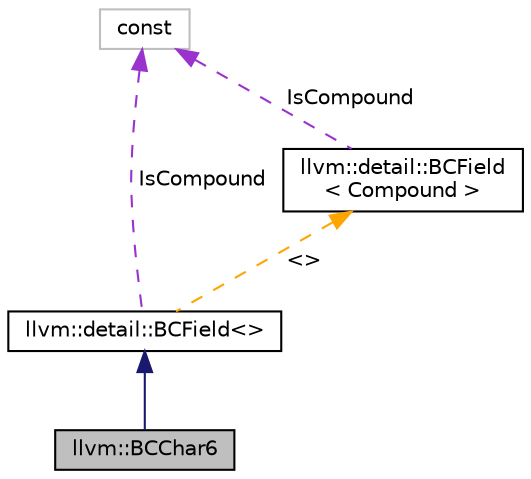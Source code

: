 digraph "llvm::BCChar6"
{
 // LATEX_PDF_SIZE
  bgcolor="transparent";
  edge [fontname="Helvetica",fontsize="10",labelfontname="Helvetica",labelfontsize="10"];
  node [fontname="Helvetica",fontsize="10",shape=record];
  Node1 [label="llvm::BCChar6",height=0.2,width=0.4,color="black", fillcolor="grey75", style="filled", fontcolor="black",tooltip="Represents a character encoded in LLVM's Char6 encoding."];
  Node2 -> Node1 [dir="back",color="midnightblue",fontsize="10",style="solid",fontname="Helvetica"];
  Node2 [label="llvm::detail::BCField\<\>",height=0.2,width=0.4,color="black",URL="$classllvm_1_1detail_1_1BCField.html",tooltip=" "];
  Node3 -> Node2 [dir="back",color="darkorchid3",fontsize="10",style="dashed",label=" IsCompound" ,fontname="Helvetica"];
  Node3 [label="const",height=0.2,width=0.4,color="grey75",tooltip=" "];
  Node4 -> Node2 [dir="back",color="orange",fontsize="10",style="dashed",label=" \<\>" ,fontname="Helvetica"];
  Node4 [label="llvm::detail::BCField\l\< Compound \>",height=0.2,width=0.4,color="black",URL="$classllvm_1_1detail_1_1BCField.html",tooltip="Convenience base for all kinds of bitcode abbreviation fields."];
  Node3 -> Node4 [dir="back",color="darkorchid3",fontsize="10",style="dashed",label=" IsCompound" ,fontname="Helvetica"];
}
